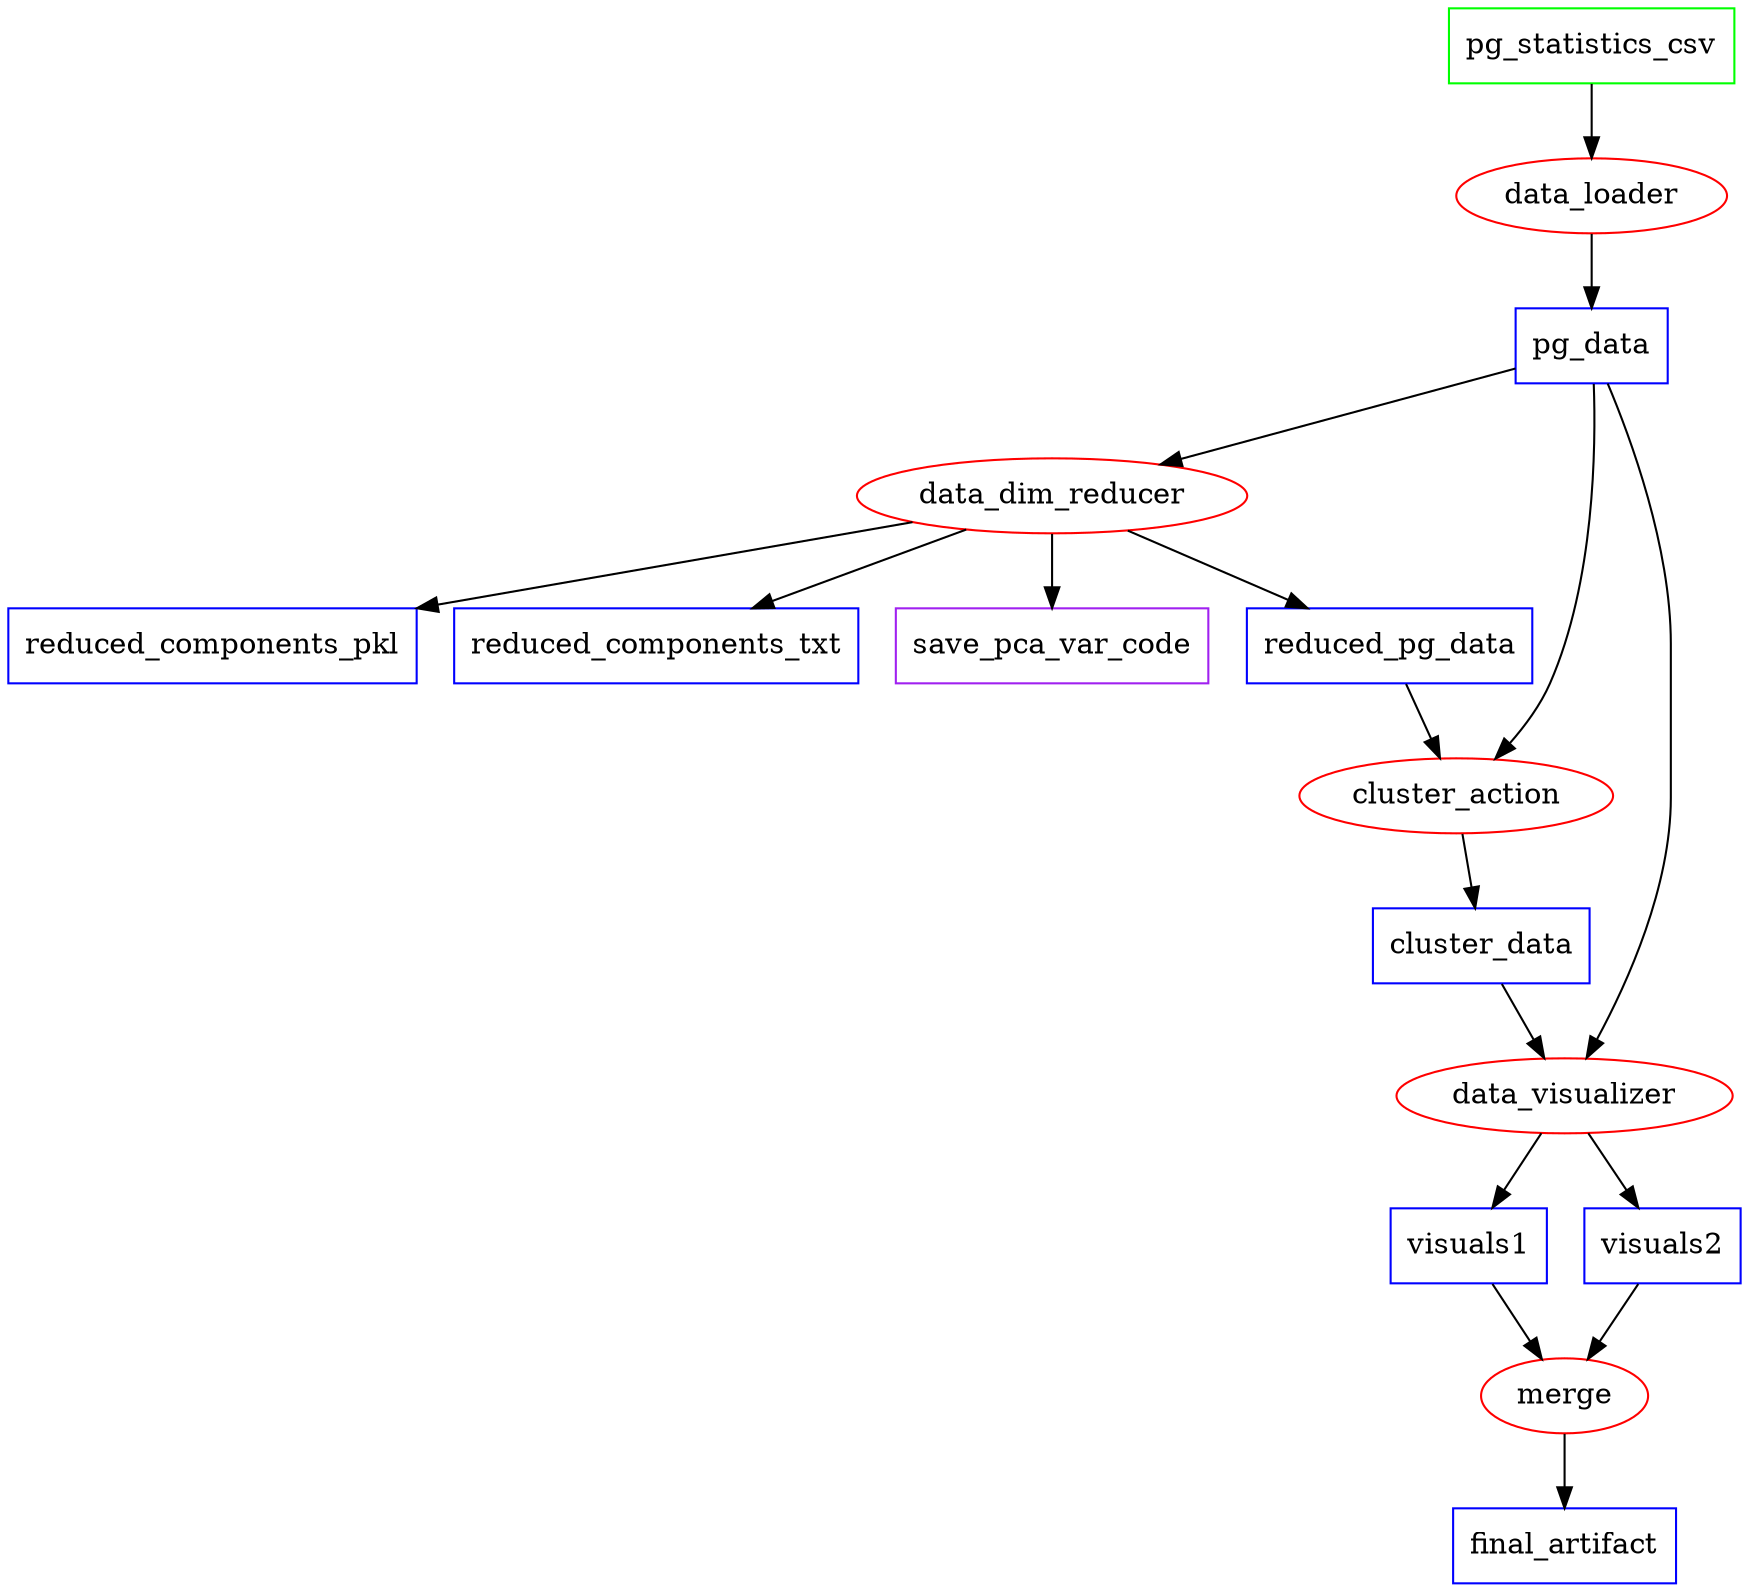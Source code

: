 digraph G {
	
	pg_statistics_csv [shape=box, color=green];
	data_loader [shape=oval, color=red];
	pg_data [shape=box, color=blue];
	data_dim_reducer [shape=oval, color=red];
	reduced_components_pkl [shape=box, color=blue];
	reduced_components_txt [shape=box, color=blue];
	save_pca_var_code [shape=box, color=purple];
	reduced_pg_data [shape=box, color=blue];
	cluster_action [shape=oval, color=red];
	cluster_data [shape=box, color=blue];
	data_visualizer [shape=oval, color=red];

	visuals1 [shape=box, color=blue];
	visuals2 [shape=box, color=blue];
	merge [shape=oval, color=red];
	final_artifact [shape=box, color=blue];


	pg_statistics_csv -> data_loader;
	data_loader -> pg_data;
	pg_data -> data_dim_reducer;
	pg_data -> data_visualizer;
	data_dim_reducer -> reduced_pg_data;
	data_dim_reducer -> reduced_components_pkl;
	data_dim_reducer -> reduced_components_txt;
	data_dim_reducer -> save_pca_var_code;
	reduced_pg_data -> cluster_action;
	pg_data -> cluster_action;
	cluster_action -> cluster_data;
	cluster_data -> data_visualizer;
	data_visualizer -> visuals1;
	data_visualizer -> visuals2;
	visuals1 -> merge;
	visuals2 -> merge;
	merge -> final_artifact;

}
